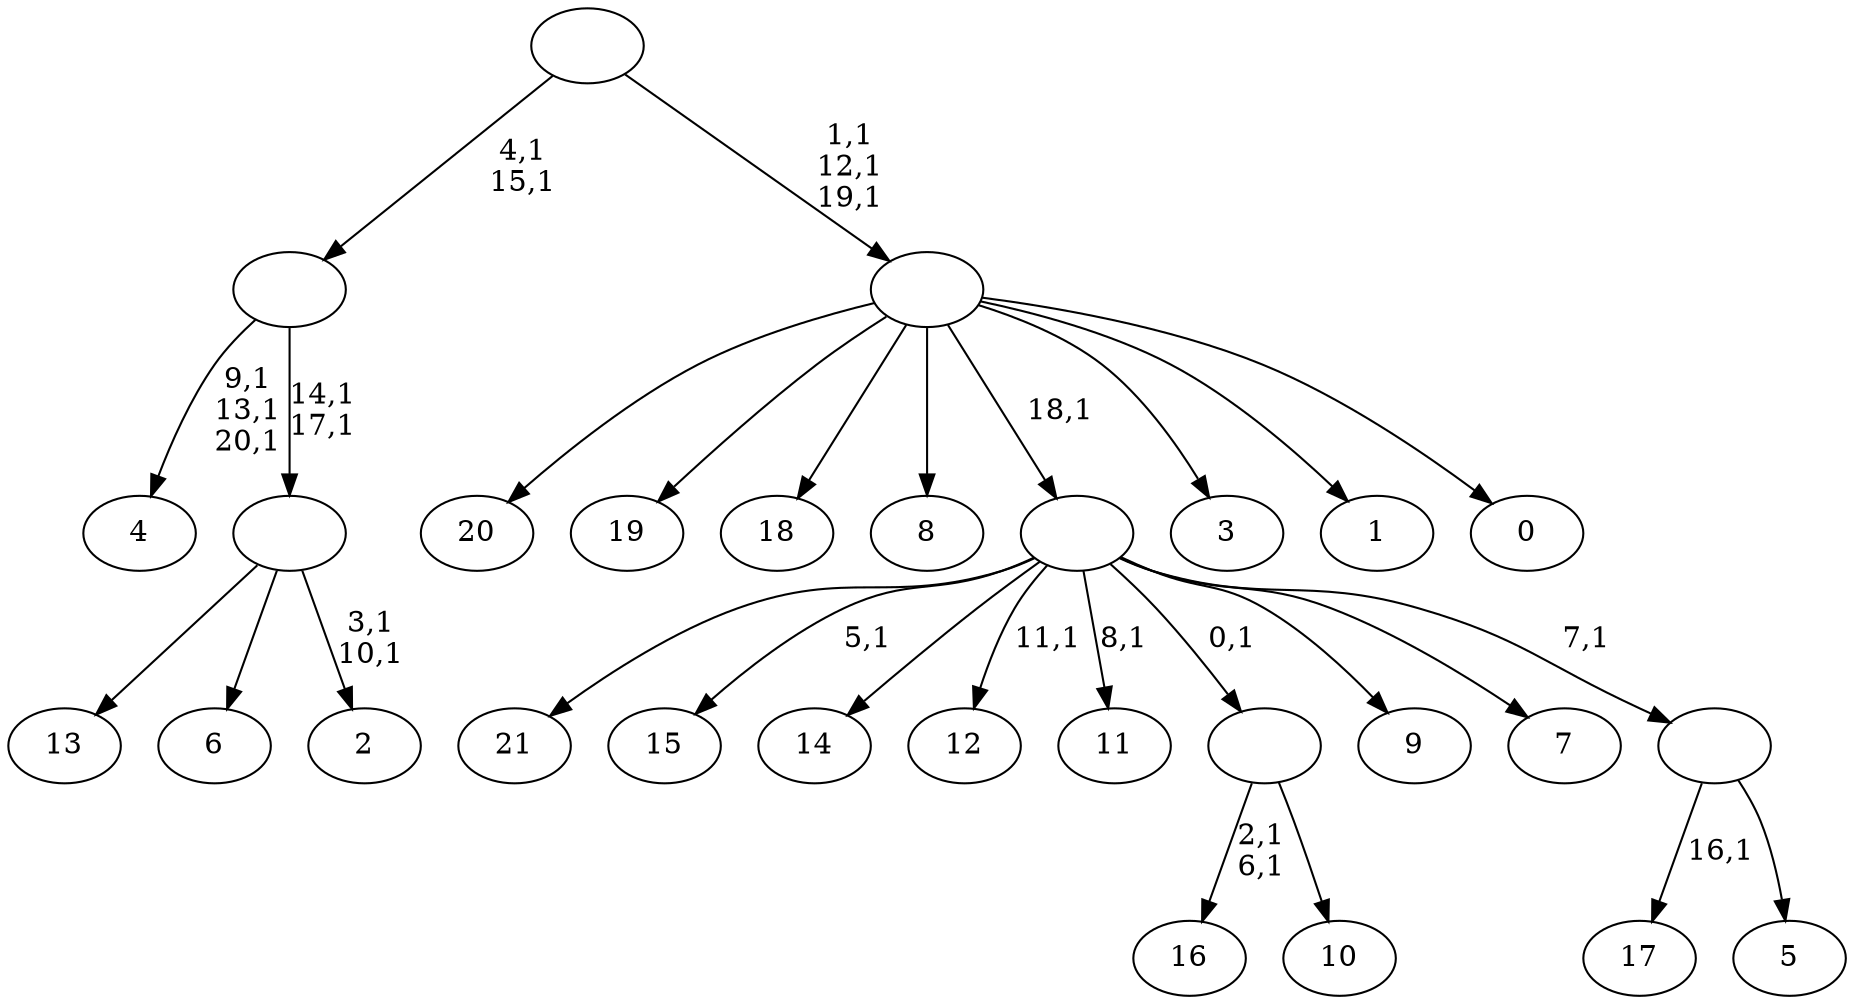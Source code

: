 digraph T {
	43 [label="21"]
	42 [label="20"]
	41 [label="19"]
	40 [label="18"]
	39 [label="17"]
	37 [label="16"]
	34 [label="15"]
	32 [label="14"]
	31 [label="13"]
	30 [label="12"]
	28 [label="11"]
	26 [label="10"]
	25 [label=""]
	24 [label="9"]
	23 [label="8"]
	22 [label="7"]
	21 [label="6"]
	20 [label="5"]
	19 [label=""]
	18 [label=""]
	17 [label="4"]
	13 [label="3"]
	12 [label="2"]
	9 [label=""]
	7 [label=""]
	5 [label="1"]
	4 [label="0"]
	3 [label=""]
	0 [label=""]
	25 -> 37 [label="2,1\n6,1"]
	25 -> 26 [label=""]
	19 -> 39 [label="16,1"]
	19 -> 20 [label=""]
	18 -> 28 [label="8,1"]
	18 -> 30 [label="11,1"]
	18 -> 34 [label="5,1"]
	18 -> 43 [label=""]
	18 -> 32 [label=""]
	18 -> 25 [label="0,1"]
	18 -> 24 [label=""]
	18 -> 22 [label=""]
	18 -> 19 [label="7,1"]
	9 -> 12 [label="3,1\n10,1"]
	9 -> 31 [label=""]
	9 -> 21 [label=""]
	7 -> 9 [label="14,1\n17,1"]
	7 -> 17 [label="9,1\n13,1\n20,1"]
	3 -> 42 [label=""]
	3 -> 41 [label=""]
	3 -> 40 [label=""]
	3 -> 23 [label=""]
	3 -> 18 [label="18,1"]
	3 -> 13 [label=""]
	3 -> 5 [label=""]
	3 -> 4 [label=""]
	0 -> 3 [label="1,1\n12,1\n19,1"]
	0 -> 7 [label="4,1\n15,1"]
}

